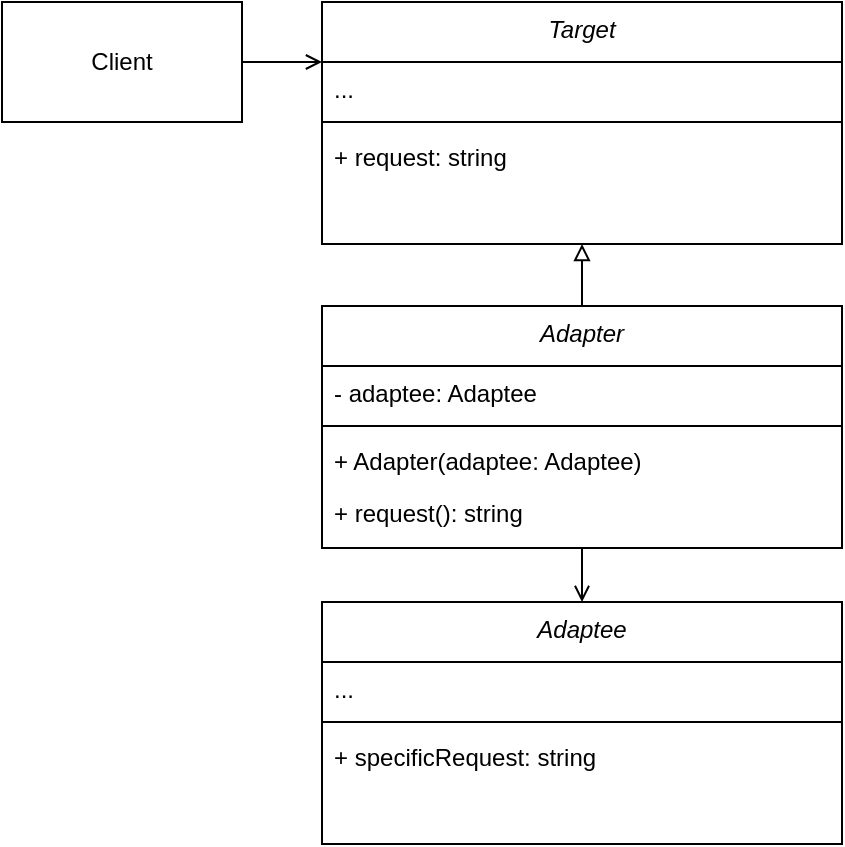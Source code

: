 <mxfile version="20.8.10" type="device"><diagram id="C5RBs43oDa-KdzZeNtuy" name="Page-1"><mxGraphModel dx="954" dy="674" grid="1" gridSize="10" guides="1" tooltips="1" connect="1" arrows="1" fold="1" page="1" pageScale="1" pageWidth="827" pageHeight="1169" math="0" shadow="0"><root><mxCell id="WIyWlLk6GJQsqaUBKTNV-0"/><mxCell id="WIyWlLk6GJQsqaUBKTNV-1" parent="WIyWlLk6GJQsqaUBKTNV-0"/><mxCell id="38xjc2YD5wqD6VukVUvA-47" value="Target" style="swimlane;fontStyle=2;align=center;verticalAlign=top;childLayout=stackLayout;horizontal=1;startSize=30;horizontalStack=0;resizeParent=1;resizeLast=0;collapsible=1;marginBottom=0;rounded=0;shadow=0;strokeWidth=1;swimlaneLine=1;" vertex="1" parent="WIyWlLk6GJQsqaUBKTNV-1"><mxGeometry x="200" y="20" width="260" height="121" as="geometry"><mxRectangle x="230" y="140" width="160" height="26" as="alternateBounds"/></mxGeometry></mxCell><mxCell id="38xjc2YD5wqD6VukVUvA-48" value="..." style="text;align=left;verticalAlign=top;spacingLeft=4;spacingRight=4;overflow=hidden;rotatable=0;points=[[0,0.5],[1,0.5]];portConstraint=eastwest;" vertex="1" parent="38xjc2YD5wqD6VukVUvA-47"><mxGeometry y="30" width="260" height="26" as="geometry"/></mxCell><mxCell id="38xjc2YD5wqD6VukVUvA-49" value="" style="line;html=1;strokeWidth=1;align=left;verticalAlign=middle;spacingTop=-1;spacingLeft=3;spacingRight=3;rotatable=0;labelPosition=right;points=[];portConstraint=eastwest;" vertex="1" parent="38xjc2YD5wqD6VukVUvA-47"><mxGeometry y="56" width="260" height="8" as="geometry"/></mxCell><mxCell id="38xjc2YD5wqD6VukVUvA-50" value="+ request: string" style="text;align=left;verticalAlign=top;spacingLeft=4;spacingRight=4;overflow=hidden;rotatable=0;points=[[0,0.5],[1,0.5]];portConstraint=eastwest;" vertex="1" parent="38xjc2YD5wqD6VukVUvA-47"><mxGeometry y="64" width="260" height="26" as="geometry"/></mxCell><mxCell id="38xjc2YD5wqD6VukVUvA-86" value="Adaptee" style="swimlane;fontStyle=2;align=center;verticalAlign=top;childLayout=stackLayout;horizontal=1;startSize=30;horizontalStack=0;resizeParent=1;resizeLast=0;collapsible=1;marginBottom=0;rounded=0;shadow=0;strokeWidth=1;swimlaneLine=1;" vertex="1" parent="WIyWlLk6GJQsqaUBKTNV-1"><mxGeometry x="200" y="320" width="260" height="121" as="geometry"><mxRectangle x="230" y="140" width="160" height="26" as="alternateBounds"/></mxGeometry></mxCell><mxCell id="38xjc2YD5wqD6VukVUvA-87" value="..." style="text;align=left;verticalAlign=top;spacingLeft=4;spacingRight=4;overflow=hidden;rotatable=0;points=[[0,0.5],[1,0.5]];portConstraint=eastwest;" vertex="1" parent="38xjc2YD5wqD6VukVUvA-86"><mxGeometry y="30" width="260" height="26" as="geometry"/></mxCell><mxCell id="38xjc2YD5wqD6VukVUvA-88" value="" style="line;html=1;strokeWidth=1;align=left;verticalAlign=middle;spacingTop=-1;spacingLeft=3;spacingRight=3;rotatable=0;labelPosition=right;points=[];portConstraint=eastwest;" vertex="1" parent="38xjc2YD5wqD6VukVUvA-86"><mxGeometry y="56" width="260" height="8" as="geometry"/></mxCell><mxCell id="38xjc2YD5wqD6VukVUvA-89" value="+ specificRequest: string" style="text;align=left;verticalAlign=top;spacingLeft=4;spacingRight=4;overflow=hidden;rotatable=0;points=[[0,0.5],[1,0.5]];portConstraint=eastwest;" vertex="1" parent="38xjc2YD5wqD6VukVUvA-86"><mxGeometry y="64" width="260" height="26" as="geometry"/></mxCell><mxCell id="38xjc2YD5wqD6VukVUvA-95" style="edgeStyle=orthogonalEdgeStyle;rounded=0;orthogonalLoop=1;jettySize=auto;html=1;startArrow=none;startFill=0;endArrow=block;endFill=0;" edge="1" parent="WIyWlLk6GJQsqaUBKTNV-1" source="38xjc2YD5wqD6VukVUvA-90" target="38xjc2YD5wqD6VukVUvA-47"><mxGeometry relative="1" as="geometry"/></mxCell><mxCell id="38xjc2YD5wqD6VukVUvA-97" style="edgeStyle=orthogonalEdgeStyle;rounded=0;orthogonalLoop=1;jettySize=auto;html=1;startArrow=none;startFill=0;endArrow=open;endFill=0;" edge="1" parent="WIyWlLk6GJQsqaUBKTNV-1" source="38xjc2YD5wqD6VukVUvA-90" target="38xjc2YD5wqD6VukVUvA-86"><mxGeometry relative="1" as="geometry"/></mxCell><mxCell id="38xjc2YD5wqD6VukVUvA-90" value="Adapter" style="swimlane;fontStyle=2;align=center;verticalAlign=top;childLayout=stackLayout;horizontal=1;startSize=30;horizontalStack=0;resizeParent=1;resizeLast=0;collapsible=1;marginBottom=0;rounded=0;shadow=0;strokeWidth=1;swimlaneLine=1;" vertex="1" parent="WIyWlLk6GJQsqaUBKTNV-1"><mxGeometry x="200" y="172" width="260" height="121" as="geometry"><mxRectangle x="230" y="140" width="160" height="26" as="alternateBounds"/></mxGeometry></mxCell><mxCell id="38xjc2YD5wqD6VukVUvA-91" value="- adaptee: Adaptee" style="text;align=left;verticalAlign=top;spacingLeft=4;spacingRight=4;overflow=hidden;rotatable=0;points=[[0,0.5],[1,0.5]];portConstraint=eastwest;" vertex="1" parent="38xjc2YD5wqD6VukVUvA-90"><mxGeometry y="30" width="260" height="26" as="geometry"/></mxCell><mxCell id="38xjc2YD5wqD6VukVUvA-92" value="" style="line;html=1;strokeWidth=1;align=left;verticalAlign=middle;spacingTop=-1;spacingLeft=3;spacingRight=3;rotatable=0;labelPosition=right;points=[];portConstraint=eastwest;" vertex="1" parent="38xjc2YD5wqD6VukVUvA-90"><mxGeometry y="56" width="260" height="8" as="geometry"/></mxCell><mxCell id="38xjc2YD5wqD6VukVUvA-93" value="+ Adapter(adaptee: Adaptee)" style="text;align=left;verticalAlign=top;spacingLeft=4;spacingRight=4;overflow=hidden;rotatable=0;points=[[0,0.5],[1,0.5]];portConstraint=eastwest;" vertex="1" parent="38xjc2YD5wqD6VukVUvA-90"><mxGeometry y="64" width="260" height="26" as="geometry"/></mxCell><mxCell id="38xjc2YD5wqD6VukVUvA-94" value="+ request(): string" style="text;align=left;verticalAlign=top;spacingLeft=4;spacingRight=4;overflow=hidden;rotatable=0;points=[[0,0.5],[1,0.5]];portConstraint=eastwest;" vertex="1" parent="38xjc2YD5wqD6VukVUvA-90"><mxGeometry y="90" width="260" height="26" as="geometry"/></mxCell><mxCell id="38xjc2YD5wqD6VukVUvA-99" style="edgeStyle=orthogonalEdgeStyle;rounded=0;orthogonalLoop=1;jettySize=auto;html=1;startArrow=none;startFill=0;endArrow=open;endFill=0;" edge="1" parent="WIyWlLk6GJQsqaUBKTNV-1" source="38xjc2YD5wqD6VukVUvA-98" target="38xjc2YD5wqD6VukVUvA-47"><mxGeometry relative="1" as="geometry"><Array as="points"><mxPoint x="120" y="80"/></Array></mxGeometry></mxCell><mxCell id="38xjc2YD5wqD6VukVUvA-98" value="Client" style="rounded=0;whiteSpace=wrap;html=1;" vertex="1" parent="WIyWlLk6GJQsqaUBKTNV-1"><mxGeometry x="40" y="20" width="120" height="60" as="geometry"/></mxCell></root></mxGraphModel></diagram></mxfile>
